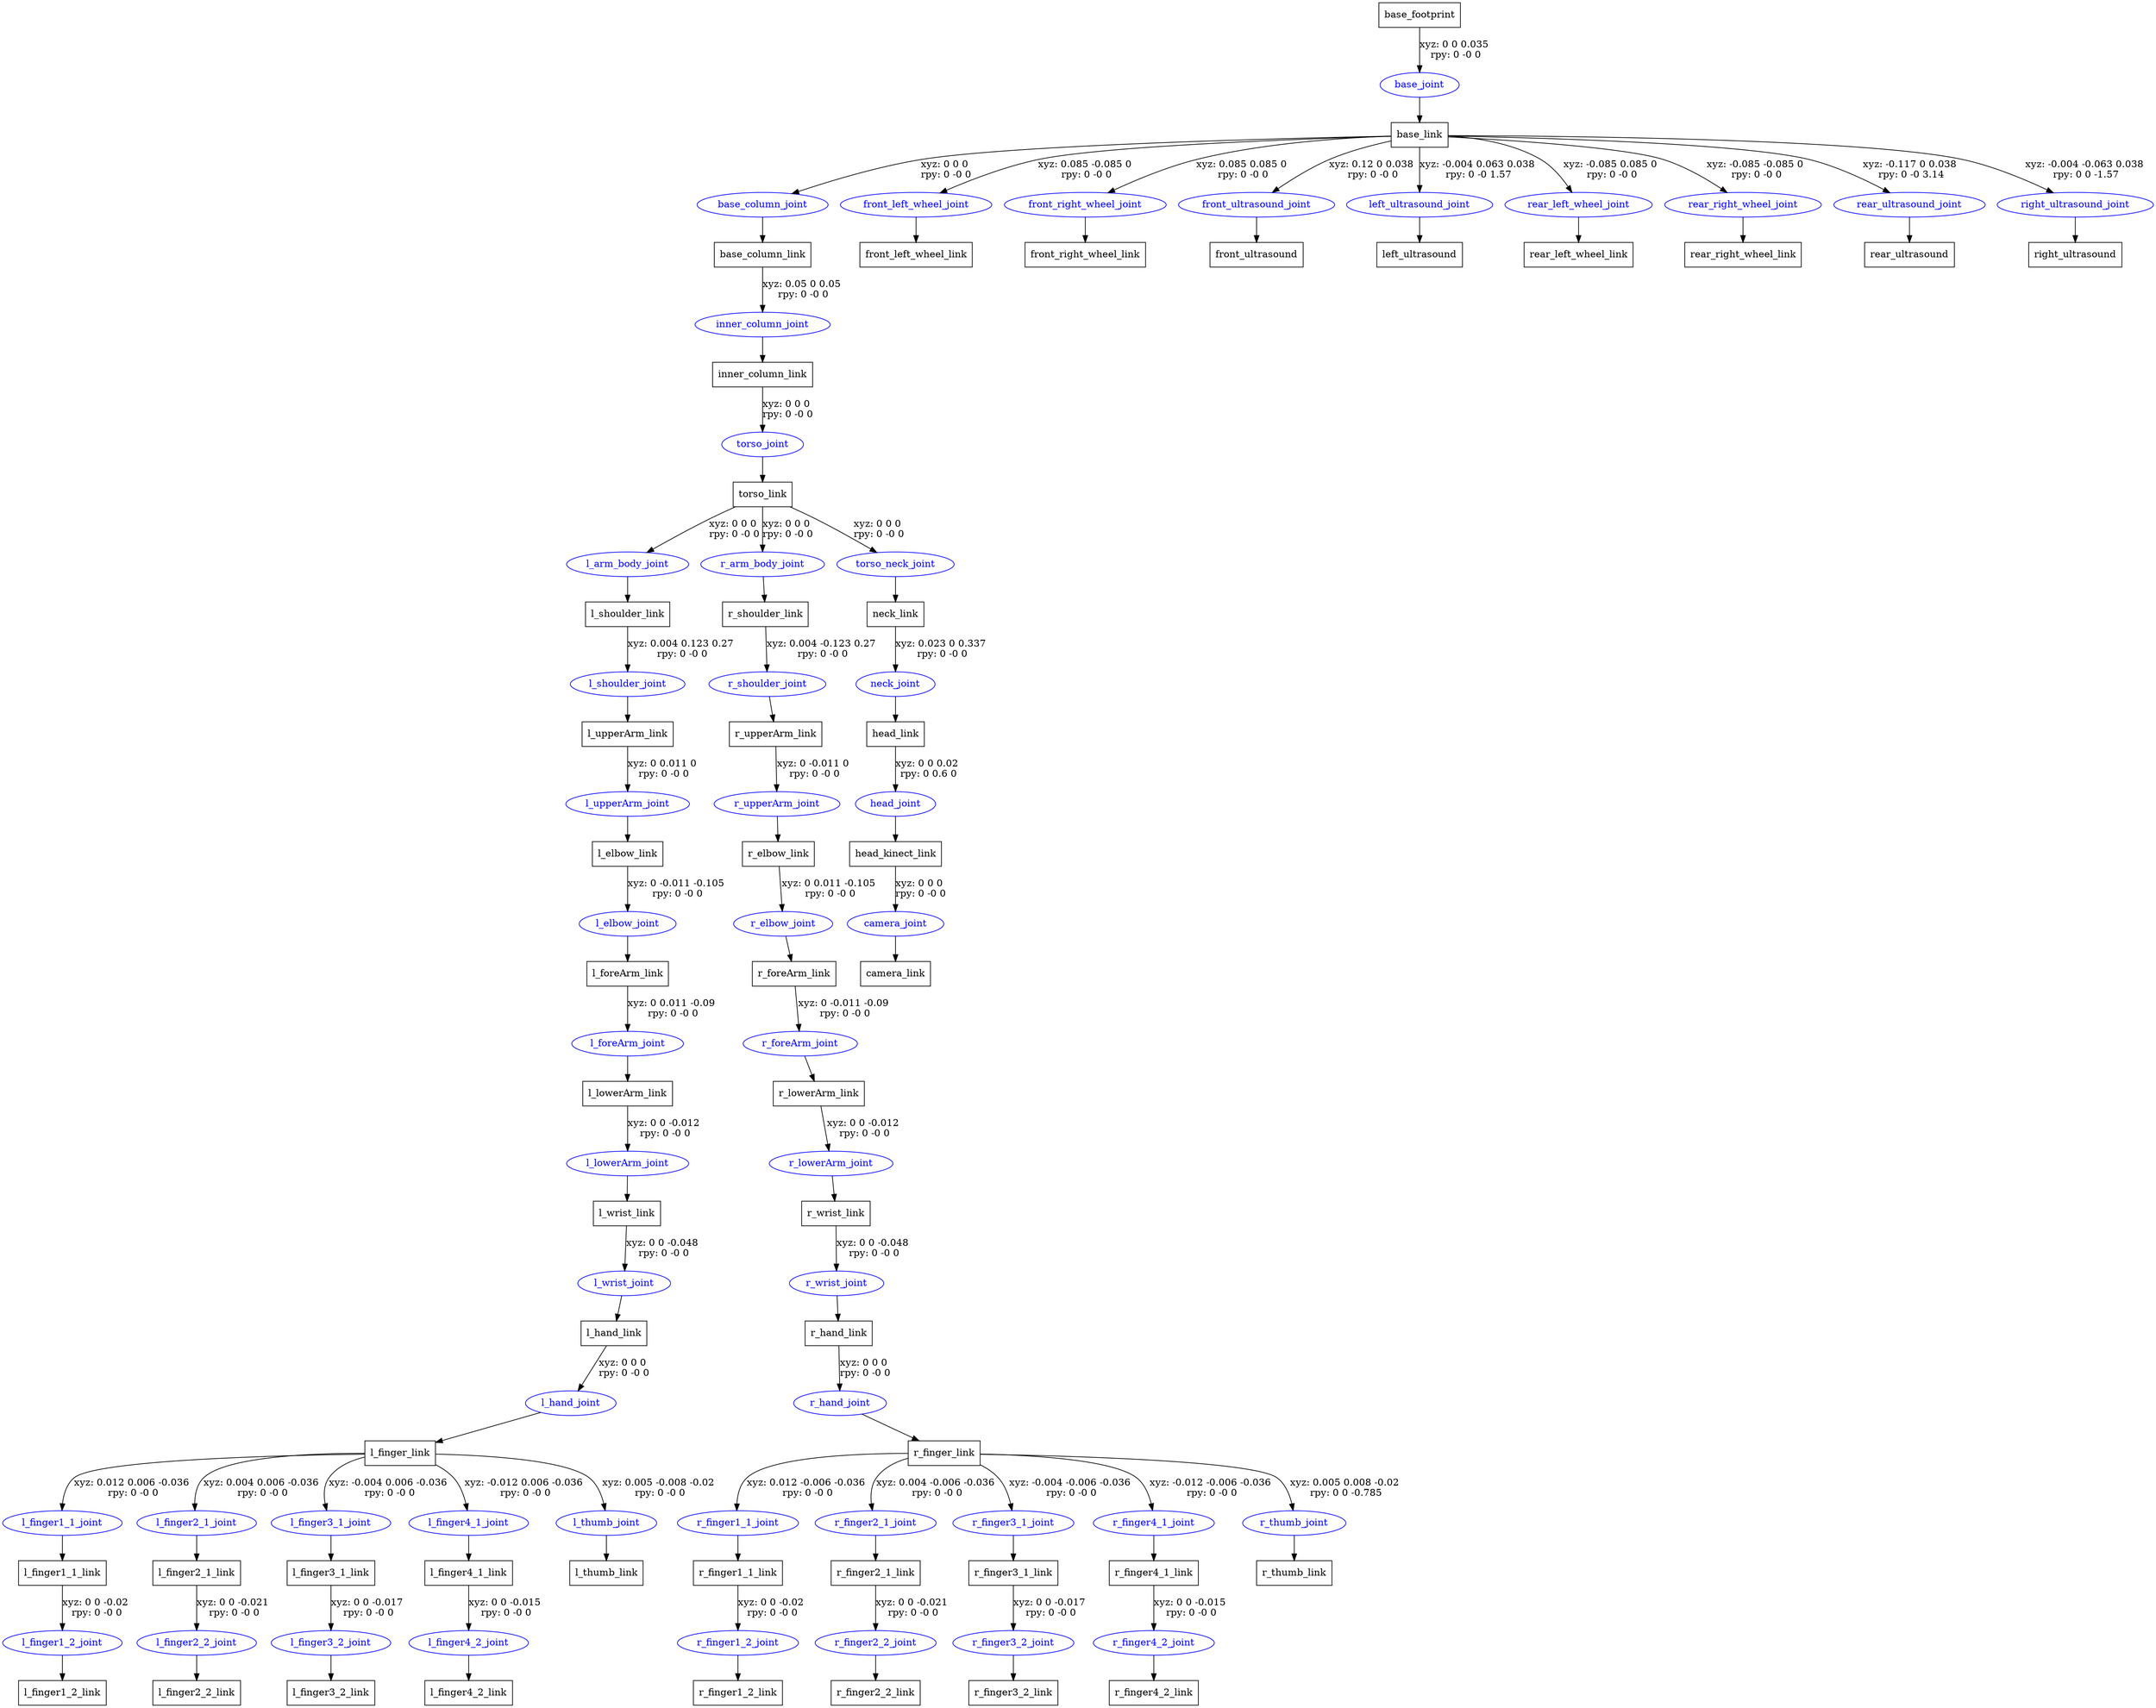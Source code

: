digraph G {
node [shape=box];
"base_footprint" [label="base_footprint"];
"base_link" [label="base_link"];
"base_column_link" [label="base_column_link"];
"inner_column_link" [label="inner_column_link"];
"torso_link" [label="torso_link"];
"l_shoulder_link" [label="l_shoulder_link"];
"l_upperArm_link" [label="l_upperArm_link"];
"l_elbow_link" [label="l_elbow_link"];
"l_foreArm_link" [label="l_foreArm_link"];
"l_lowerArm_link" [label="l_lowerArm_link"];
"l_wrist_link" [label="l_wrist_link"];
"l_hand_link" [label="l_hand_link"];
"l_finger_link" [label="l_finger_link"];
"l_finger1_1_link" [label="l_finger1_1_link"];
"l_finger1_2_link" [label="l_finger1_2_link"];
"l_finger2_1_link" [label="l_finger2_1_link"];
"l_finger2_2_link" [label="l_finger2_2_link"];
"l_finger3_1_link" [label="l_finger3_1_link"];
"l_finger3_2_link" [label="l_finger3_2_link"];
"l_finger4_1_link" [label="l_finger4_1_link"];
"l_finger4_2_link" [label="l_finger4_2_link"];
"l_thumb_link" [label="l_thumb_link"];
"r_shoulder_link" [label="r_shoulder_link"];
"r_upperArm_link" [label="r_upperArm_link"];
"r_elbow_link" [label="r_elbow_link"];
"r_foreArm_link" [label="r_foreArm_link"];
"r_lowerArm_link" [label="r_lowerArm_link"];
"r_wrist_link" [label="r_wrist_link"];
"r_hand_link" [label="r_hand_link"];
"r_finger_link" [label="r_finger_link"];
"r_finger1_1_link" [label="r_finger1_1_link"];
"r_finger1_2_link" [label="r_finger1_2_link"];
"r_finger2_1_link" [label="r_finger2_1_link"];
"r_finger2_2_link" [label="r_finger2_2_link"];
"r_finger3_1_link" [label="r_finger3_1_link"];
"r_finger3_2_link" [label="r_finger3_2_link"];
"r_finger4_1_link" [label="r_finger4_1_link"];
"r_finger4_2_link" [label="r_finger4_2_link"];
"r_thumb_link" [label="r_thumb_link"];
"neck_link" [label="neck_link"];
"head_link" [label="head_link"];
"head_kinect_link" [label="head_kinect_link"];
"camera_link" [label="camera_link"];
"front_left_wheel_link" [label="front_left_wheel_link"];
"front_right_wheel_link" [label="front_right_wheel_link"];
"front_ultrasound" [label="front_ultrasound"];
"left_ultrasound" [label="left_ultrasound"];
"rear_left_wheel_link" [label="rear_left_wheel_link"];
"rear_right_wheel_link" [label="rear_right_wheel_link"];
"rear_ultrasound" [label="rear_ultrasound"];
"right_ultrasound" [label="right_ultrasound"];
node [shape=ellipse, color=blue, fontcolor=blue];
"base_footprint" -> "base_joint" [label="xyz: 0 0 0.035 \nrpy: 0 -0 0"]
"base_joint" -> "base_link"
"base_link" -> "base_column_joint" [label="xyz: 0 0 0 \nrpy: 0 -0 0"]
"base_column_joint" -> "base_column_link"
"base_column_link" -> "inner_column_joint" [label="xyz: 0.05 0 0.05 \nrpy: 0 -0 0"]
"inner_column_joint" -> "inner_column_link"
"inner_column_link" -> "torso_joint" [label="xyz: 0 0 0 \nrpy: 0 -0 0"]
"torso_joint" -> "torso_link"
"torso_link" -> "l_arm_body_joint" [label="xyz: 0 0 0 \nrpy: 0 -0 0"]
"l_arm_body_joint" -> "l_shoulder_link"
"l_shoulder_link" -> "l_shoulder_joint" [label="xyz: 0.004 0.123 0.27 \nrpy: 0 -0 0"]
"l_shoulder_joint" -> "l_upperArm_link"
"l_upperArm_link" -> "l_upperArm_joint" [label="xyz: 0 0.011 0 \nrpy: 0 -0 0"]
"l_upperArm_joint" -> "l_elbow_link"
"l_elbow_link" -> "l_elbow_joint" [label="xyz: 0 -0.011 -0.105 \nrpy: 0 -0 0"]
"l_elbow_joint" -> "l_foreArm_link"
"l_foreArm_link" -> "l_foreArm_joint" [label="xyz: 0 0.011 -0.09 \nrpy: 0 -0 0"]
"l_foreArm_joint" -> "l_lowerArm_link"
"l_lowerArm_link" -> "l_lowerArm_joint" [label="xyz: 0 0 -0.012 \nrpy: 0 -0 0"]
"l_lowerArm_joint" -> "l_wrist_link"
"l_wrist_link" -> "l_wrist_joint" [label="xyz: 0 0 -0.048 \nrpy: 0 -0 0"]
"l_wrist_joint" -> "l_hand_link"
"l_hand_link" -> "l_hand_joint" [label="xyz: 0 0 0 \nrpy: 0 -0 0"]
"l_hand_joint" -> "l_finger_link"
"l_finger_link" -> "l_finger1_1_joint" [label="xyz: 0.012 0.006 -0.036 \nrpy: 0 -0 0"]
"l_finger1_1_joint" -> "l_finger1_1_link"
"l_finger1_1_link" -> "l_finger1_2_joint" [label="xyz: 0 0 -0.02 \nrpy: 0 -0 0"]
"l_finger1_2_joint" -> "l_finger1_2_link"
"l_finger_link" -> "l_finger2_1_joint" [label="xyz: 0.004 0.006 -0.036 \nrpy: 0 -0 0"]
"l_finger2_1_joint" -> "l_finger2_1_link"
"l_finger2_1_link" -> "l_finger2_2_joint" [label="xyz: 0 0 -0.021 \nrpy: 0 -0 0"]
"l_finger2_2_joint" -> "l_finger2_2_link"
"l_finger_link" -> "l_finger3_1_joint" [label="xyz: -0.004 0.006 -0.036 \nrpy: 0 -0 0"]
"l_finger3_1_joint" -> "l_finger3_1_link"
"l_finger3_1_link" -> "l_finger3_2_joint" [label="xyz: 0 0 -0.017 \nrpy: 0 -0 0"]
"l_finger3_2_joint" -> "l_finger3_2_link"
"l_finger_link" -> "l_finger4_1_joint" [label="xyz: -0.012 0.006 -0.036 \nrpy: 0 -0 0"]
"l_finger4_1_joint" -> "l_finger4_1_link"
"l_finger4_1_link" -> "l_finger4_2_joint" [label="xyz: 0 0 -0.015 \nrpy: 0 -0 0"]
"l_finger4_2_joint" -> "l_finger4_2_link"
"l_finger_link" -> "l_thumb_joint" [label="xyz: 0.005 -0.008 -0.02 \nrpy: 0 -0 0"]
"l_thumb_joint" -> "l_thumb_link"
"torso_link" -> "r_arm_body_joint" [label="xyz: 0 0 0 \nrpy: 0 -0 0"]
"r_arm_body_joint" -> "r_shoulder_link"
"r_shoulder_link" -> "r_shoulder_joint" [label="xyz: 0.004 -0.123 0.27 \nrpy: 0 -0 0"]
"r_shoulder_joint" -> "r_upperArm_link"
"r_upperArm_link" -> "r_upperArm_joint" [label="xyz: 0 -0.011 0 \nrpy: 0 -0 0"]
"r_upperArm_joint" -> "r_elbow_link"
"r_elbow_link" -> "r_elbow_joint" [label="xyz: 0 0.011 -0.105 \nrpy: 0 -0 0"]
"r_elbow_joint" -> "r_foreArm_link"
"r_foreArm_link" -> "r_foreArm_joint" [label="xyz: 0 -0.011 -0.09 \nrpy: 0 -0 0"]
"r_foreArm_joint" -> "r_lowerArm_link"
"r_lowerArm_link" -> "r_lowerArm_joint" [label="xyz: 0 0 -0.012 \nrpy: 0 -0 0"]
"r_lowerArm_joint" -> "r_wrist_link"
"r_wrist_link" -> "r_wrist_joint" [label="xyz: 0 0 -0.048 \nrpy: 0 -0 0"]
"r_wrist_joint" -> "r_hand_link"
"r_hand_link" -> "r_hand_joint" [label="xyz: 0 0 0 \nrpy: 0 -0 0"]
"r_hand_joint" -> "r_finger_link"
"r_finger_link" -> "r_finger1_1_joint" [label="xyz: 0.012 -0.006 -0.036 \nrpy: 0 -0 0"]
"r_finger1_1_joint" -> "r_finger1_1_link"
"r_finger1_1_link" -> "r_finger1_2_joint" [label="xyz: 0 0 -0.02 \nrpy: 0 -0 0"]
"r_finger1_2_joint" -> "r_finger1_2_link"
"r_finger_link" -> "r_finger2_1_joint" [label="xyz: 0.004 -0.006 -0.036 \nrpy: 0 -0 0"]
"r_finger2_1_joint" -> "r_finger2_1_link"
"r_finger2_1_link" -> "r_finger2_2_joint" [label="xyz: 0 0 -0.021 \nrpy: 0 -0 0"]
"r_finger2_2_joint" -> "r_finger2_2_link"
"r_finger_link" -> "r_finger3_1_joint" [label="xyz: -0.004 -0.006 -0.036 \nrpy: 0 -0 0"]
"r_finger3_1_joint" -> "r_finger3_1_link"
"r_finger3_1_link" -> "r_finger3_2_joint" [label="xyz: 0 0 -0.017 \nrpy: 0 -0 0"]
"r_finger3_2_joint" -> "r_finger3_2_link"
"r_finger_link" -> "r_finger4_1_joint" [label="xyz: -0.012 -0.006 -0.036 \nrpy: 0 -0 0"]
"r_finger4_1_joint" -> "r_finger4_1_link"
"r_finger4_1_link" -> "r_finger4_2_joint" [label="xyz: 0 0 -0.015 \nrpy: 0 -0 0"]
"r_finger4_2_joint" -> "r_finger4_2_link"
"r_finger_link" -> "r_thumb_joint" [label="xyz: 0.005 0.008 -0.02 \nrpy: 0 0 -0.785"]
"r_thumb_joint" -> "r_thumb_link"
"torso_link" -> "torso_neck_joint" [label="xyz: 0 0 0 \nrpy: 0 -0 0"]
"torso_neck_joint" -> "neck_link"
"neck_link" -> "neck_joint" [label="xyz: 0.023 0 0.337 \nrpy: 0 -0 0"]
"neck_joint" -> "head_link"
"head_link" -> "head_joint" [label="xyz: 0 0 0.02 \nrpy: 0 0.6 0"]
"head_joint" -> "head_kinect_link"
"head_kinect_link" -> "camera_joint" [label="xyz: 0 0 0 \nrpy: 0 -0 0"]
"camera_joint" -> "camera_link"
"base_link" -> "front_left_wheel_joint" [label="xyz: 0.085 -0.085 0 \nrpy: 0 -0 0"]
"front_left_wheel_joint" -> "front_left_wheel_link"
"base_link" -> "front_right_wheel_joint" [label="xyz: 0.085 0.085 0 \nrpy: 0 -0 0"]
"front_right_wheel_joint" -> "front_right_wheel_link"
"base_link" -> "front_ultrasound_joint" [label="xyz: 0.12 0 0.038 \nrpy: 0 -0 0"]
"front_ultrasound_joint" -> "front_ultrasound"
"base_link" -> "left_ultrasound_joint" [label="xyz: -0.004 0.063 0.038 \nrpy: 0 -0 1.57"]
"left_ultrasound_joint" -> "left_ultrasound"
"base_link" -> "rear_left_wheel_joint" [label="xyz: -0.085 0.085 0 \nrpy: 0 -0 0"]
"rear_left_wheel_joint" -> "rear_left_wheel_link"
"base_link" -> "rear_right_wheel_joint" [label="xyz: -0.085 -0.085 0 \nrpy: 0 -0 0"]
"rear_right_wheel_joint" -> "rear_right_wheel_link"
"base_link" -> "rear_ultrasound_joint" [label="xyz: -0.117 0 0.038 \nrpy: 0 -0 3.14"]
"rear_ultrasound_joint" -> "rear_ultrasound"
"base_link" -> "right_ultrasound_joint" [label="xyz: -0.004 -0.063 0.038 \nrpy: 0 0 -1.57"]
"right_ultrasound_joint" -> "right_ultrasound"
}
